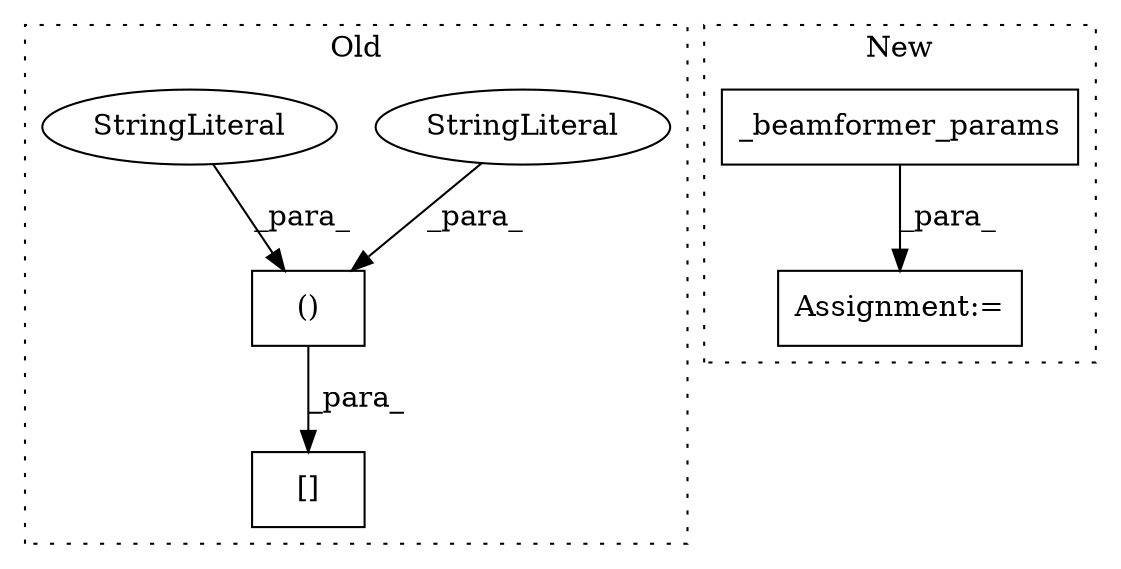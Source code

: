 digraph G {
subgraph cluster0 {
1 [label="[]" a="2" s="18630,18718" l="13,2" shape="box"];
4 [label="()" a="106" s="18643" l="75" shape="box"];
5 [label="StringLiteral" a="45" s="18643" l="17" shape="ellipse"];
6 [label="StringLiteral" a="45" s="18702" l="16" shape="ellipse"];
label = "Old";
style="dotted";
}
subgraph cluster1 {
2 [label="_beamformer_params" a="32" s="18904" l="20" shape="box"];
3 [label="Assignment:=" a="7" s="18897" l="2" shape="box"];
label = "New";
style="dotted";
}
2 -> 3 [label="_para_"];
4 -> 1 [label="_para_"];
5 -> 4 [label="_para_"];
6 -> 4 [label="_para_"];
}